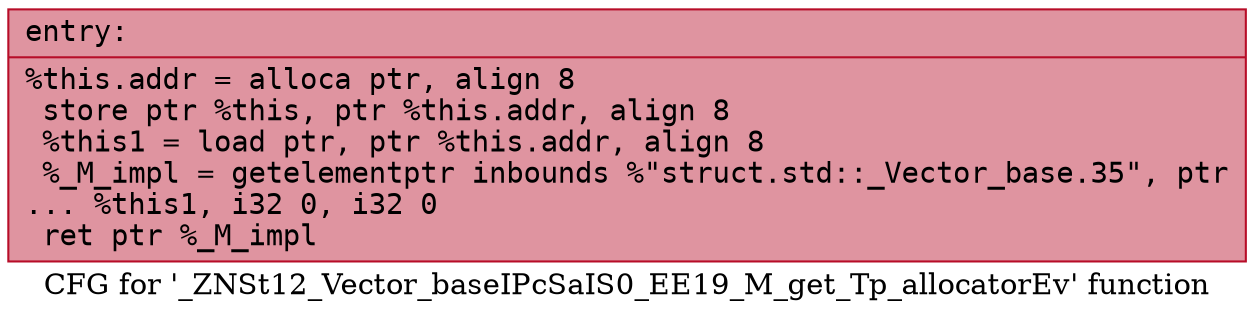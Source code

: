 digraph "CFG for '_ZNSt12_Vector_baseIPcSaIS0_EE19_M_get_Tp_allocatorEv' function" {
	label="CFG for '_ZNSt12_Vector_baseIPcSaIS0_EE19_M_get_Tp_allocatorEv' function";

	Node0x561f16551580 [shape=record,color="#b70d28ff", style=filled, fillcolor="#b70d2870" fontname="Courier",label="{entry:\l|  %this.addr = alloca ptr, align 8\l  store ptr %this, ptr %this.addr, align 8\l  %this1 = load ptr, ptr %this.addr, align 8\l  %_M_impl = getelementptr inbounds %\"struct.std::_Vector_base.35\", ptr\l... %this1, i32 0, i32 0\l  ret ptr %_M_impl\l}"];
}

